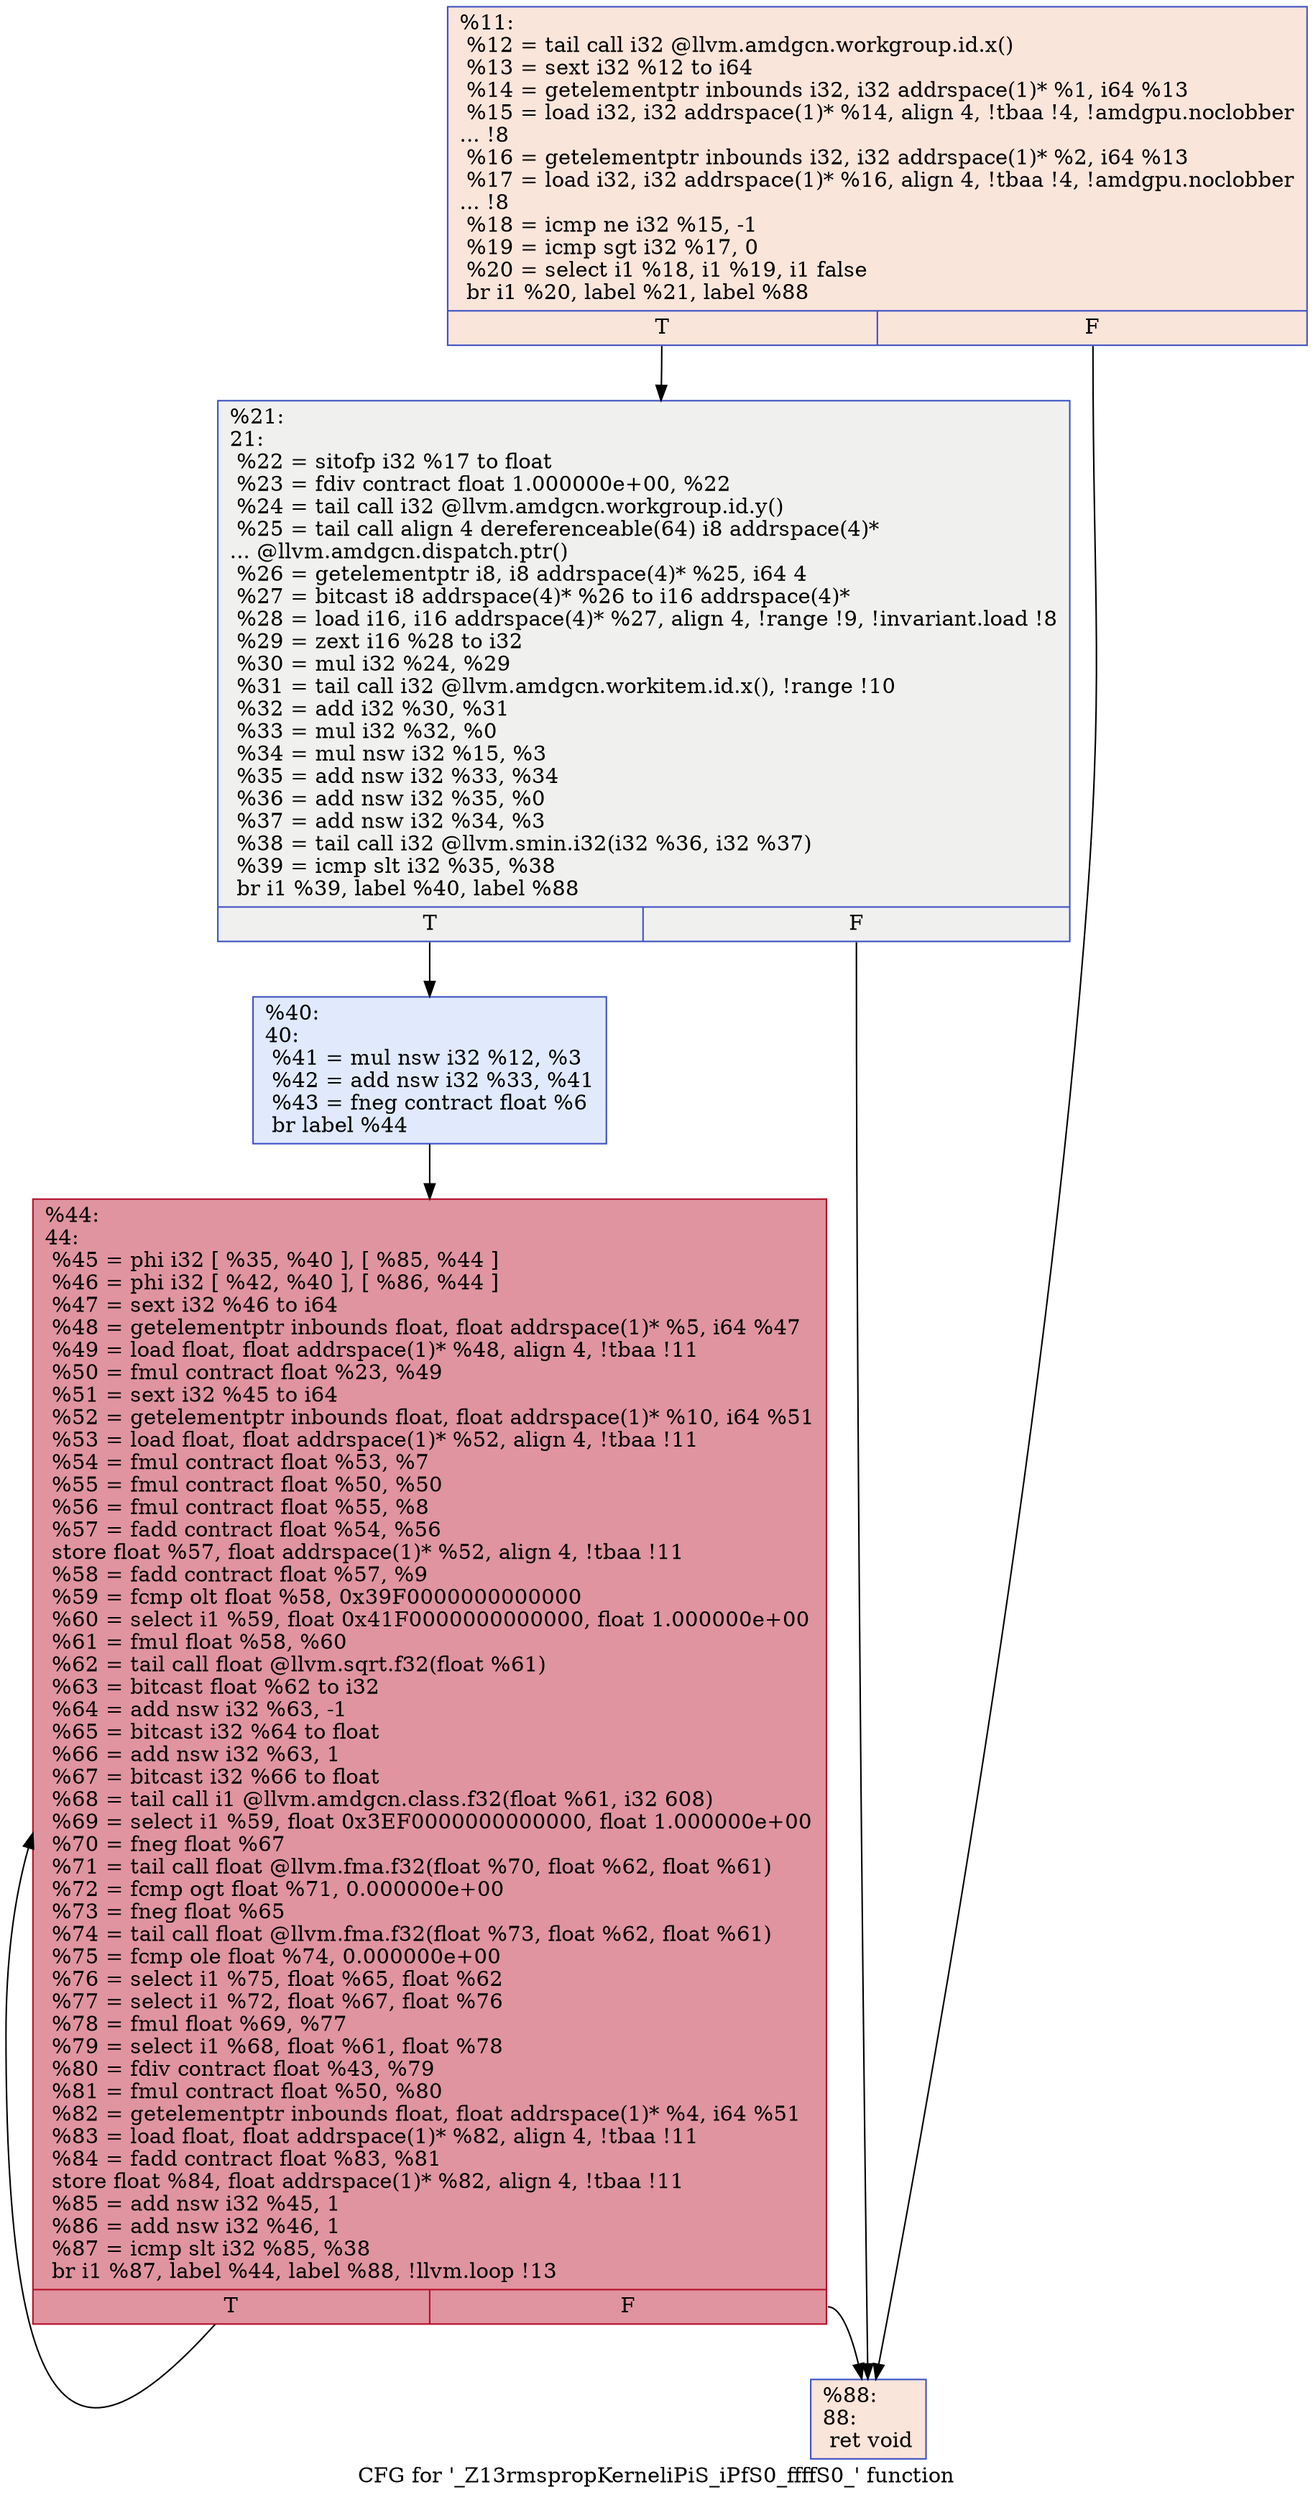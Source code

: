 digraph "CFG for '_Z13rmspropKerneliPiS_iPfS0_ffffS0_' function" {
	label="CFG for '_Z13rmspropKerneliPiS_iPfS0_ffffS0_' function";

	Node0x4c604e0 [shape=record,color="#3d50c3ff", style=filled, fillcolor="#f4c5ad70",label="{%11:\l  %12 = tail call i32 @llvm.amdgcn.workgroup.id.x()\l  %13 = sext i32 %12 to i64\l  %14 = getelementptr inbounds i32, i32 addrspace(1)* %1, i64 %13\l  %15 = load i32, i32 addrspace(1)* %14, align 4, !tbaa !4, !amdgpu.noclobber\l... !8\l  %16 = getelementptr inbounds i32, i32 addrspace(1)* %2, i64 %13\l  %17 = load i32, i32 addrspace(1)* %16, align 4, !tbaa !4, !amdgpu.noclobber\l... !8\l  %18 = icmp ne i32 %15, -1\l  %19 = icmp sgt i32 %17, 0\l  %20 = select i1 %18, i1 %19, i1 false\l  br i1 %20, label %21, label %88\l|{<s0>T|<s1>F}}"];
	Node0x4c604e0:s0 -> Node0x4c637c0;
	Node0x4c604e0:s1 -> Node0x4c63850;
	Node0x4c637c0 [shape=record,color="#3d50c3ff", style=filled, fillcolor="#dedcdb70",label="{%21:\l21:                                               \l  %22 = sitofp i32 %17 to float\l  %23 = fdiv contract float 1.000000e+00, %22\l  %24 = tail call i32 @llvm.amdgcn.workgroup.id.y()\l  %25 = tail call align 4 dereferenceable(64) i8 addrspace(4)*\l... @llvm.amdgcn.dispatch.ptr()\l  %26 = getelementptr i8, i8 addrspace(4)* %25, i64 4\l  %27 = bitcast i8 addrspace(4)* %26 to i16 addrspace(4)*\l  %28 = load i16, i16 addrspace(4)* %27, align 4, !range !9, !invariant.load !8\l  %29 = zext i16 %28 to i32\l  %30 = mul i32 %24, %29\l  %31 = tail call i32 @llvm.amdgcn.workitem.id.x(), !range !10\l  %32 = add i32 %30, %31\l  %33 = mul i32 %32, %0\l  %34 = mul nsw i32 %15, %3\l  %35 = add nsw i32 %33, %34\l  %36 = add nsw i32 %35, %0\l  %37 = add nsw i32 %34, %3\l  %38 = tail call i32 @llvm.smin.i32(i32 %36, i32 %37)\l  %39 = icmp slt i32 %35, %38\l  br i1 %39, label %40, label %88\l|{<s0>T|<s1>F}}"];
	Node0x4c637c0:s0 -> Node0x4c657d0;
	Node0x4c637c0:s1 -> Node0x4c63850;
	Node0x4c657d0 [shape=record,color="#3d50c3ff", style=filled, fillcolor="#b9d0f970",label="{%40:\l40:                                               \l  %41 = mul nsw i32 %12, %3\l  %42 = add nsw i32 %33, %41\l  %43 = fneg contract float %6\l  br label %44\l}"];
	Node0x4c657d0 -> Node0x4c65a60;
	Node0x4c65a60 [shape=record,color="#b70d28ff", style=filled, fillcolor="#b70d2870",label="{%44:\l44:                                               \l  %45 = phi i32 [ %35, %40 ], [ %85, %44 ]\l  %46 = phi i32 [ %42, %40 ], [ %86, %44 ]\l  %47 = sext i32 %46 to i64\l  %48 = getelementptr inbounds float, float addrspace(1)* %5, i64 %47\l  %49 = load float, float addrspace(1)* %48, align 4, !tbaa !11\l  %50 = fmul contract float %23, %49\l  %51 = sext i32 %45 to i64\l  %52 = getelementptr inbounds float, float addrspace(1)* %10, i64 %51\l  %53 = load float, float addrspace(1)* %52, align 4, !tbaa !11\l  %54 = fmul contract float %53, %7\l  %55 = fmul contract float %50, %50\l  %56 = fmul contract float %55, %8\l  %57 = fadd contract float %54, %56\l  store float %57, float addrspace(1)* %52, align 4, !tbaa !11\l  %58 = fadd contract float %57, %9\l  %59 = fcmp olt float %58, 0x39F0000000000000\l  %60 = select i1 %59, float 0x41F0000000000000, float 1.000000e+00\l  %61 = fmul float %58, %60\l  %62 = tail call float @llvm.sqrt.f32(float %61)\l  %63 = bitcast float %62 to i32\l  %64 = add nsw i32 %63, -1\l  %65 = bitcast i32 %64 to float\l  %66 = add nsw i32 %63, 1\l  %67 = bitcast i32 %66 to float\l  %68 = tail call i1 @llvm.amdgcn.class.f32(float %61, i32 608)\l  %69 = select i1 %59, float 0x3EF0000000000000, float 1.000000e+00\l  %70 = fneg float %67\l  %71 = tail call float @llvm.fma.f32(float %70, float %62, float %61)\l  %72 = fcmp ogt float %71, 0.000000e+00\l  %73 = fneg float %65\l  %74 = tail call float @llvm.fma.f32(float %73, float %62, float %61)\l  %75 = fcmp ole float %74, 0.000000e+00\l  %76 = select i1 %75, float %65, float %62\l  %77 = select i1 %72, float %67, float %76\l  %78 = fmul float %69, %77\l  %79 = select i1 %68, float %61, float %78\l  %80 = fdiv contract float %43, %79\l  %81 = fmul contract float %50, %80\l  %82 = getelementptr inbounds float, float addrspace(1)* %4, i64 %51\l  %83 = load float, float addrspace(1)* %82, align 4, !tbaa !11\l  %84 = fadd contract float %83, %81\l  store float %84, float addrspace(1)* %82, align 4, !tbaa !11\l  %85 = add nsw i32 %45, 1\l  %86 = add nsw i32 %46, 1\l  %87 = icmp slt i32 %85, %38\l  br i1 %87, label %44, label %88, !llvm.loop !13\l|{<s0>T|<s1>F}}"];
	Node0x4c65a60:s0 -> Node0x4c65a60;
	Node0x4c65a60:s1 -> Node0x4c63850;
	Node0x4c63850 [shape=record,color="#3d50c3ff", style=filled, fillcolor="#f4c5ad70",label="{%88:\l88:                                               \l  ret void\l}"];
}

